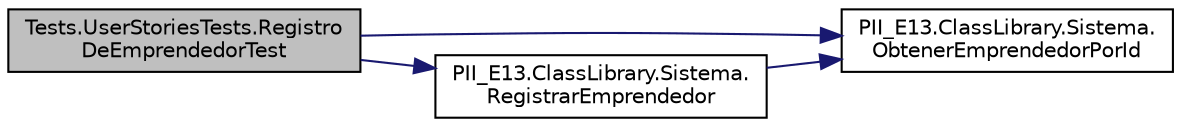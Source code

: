 digraph "Tests.UserStoriesTests.RegistroDeEmprendedorTest"
{
 // INTERACTIVE_SVG=YES
 // LATEX_PDF_SIZE
  edge [fontname="Helvetica",fontsize="10",labelfontname="Helvetica",labelfontsize="10"];
  node [fontname="Helvetica",fontsize="10",shape=record];
  rankdir="LR";
  Node1 [label="Tests.UserStoriesTests.Registro\lDeEmprendedorTest",height=0.2,width=0.4,color="black", fillcolor="grey75", style="filled", fontcolor="black",tooltip="Prueba para las historias de usuario 1 y 7: registro de un emprendedor en el sistema."];
  Node1 -> Node2 [color="midnightblue",fontsize="10",style="solid",fontname="Helvetica"];
  Node2 [label="PII_E13.ClassLibrary.Sistema.\lObtenerEmprendedorPorId",height=0.2,width=0.4,color="black", fillcolor="white", style="filled",URL="$classPII__E13_1_1ClassLibrary_1_1Sistema.html#a27ed258ba3880eada745499e6730fa82",tooltip="Recupera una instancia de Emprendedor de la lista de emprendedores utilizando su id y una id dada."];
  Node1 -> Node3 [color="midnightblue",fontsize="10",style="solid",fontname="Helvetica"];
  Node3 [label="PII_E13.ClassLibrary.Sistema.\lRegistrarEmprendedor",height=0.2,width=0.4,color="black", fillcolor="white", style="filled",URL="$classPII__E13_1_1ClassLibrary_1_1Sistema.html#af28d39800c5b7dbe62aff7af8fb6420a",tooltip="Registra un nuevo Emprendedor en el sistema."];
  Node3 -> Node2 [color="midnightblue",fontsize="10",style="solid",fontname="Helvetica"];
}
